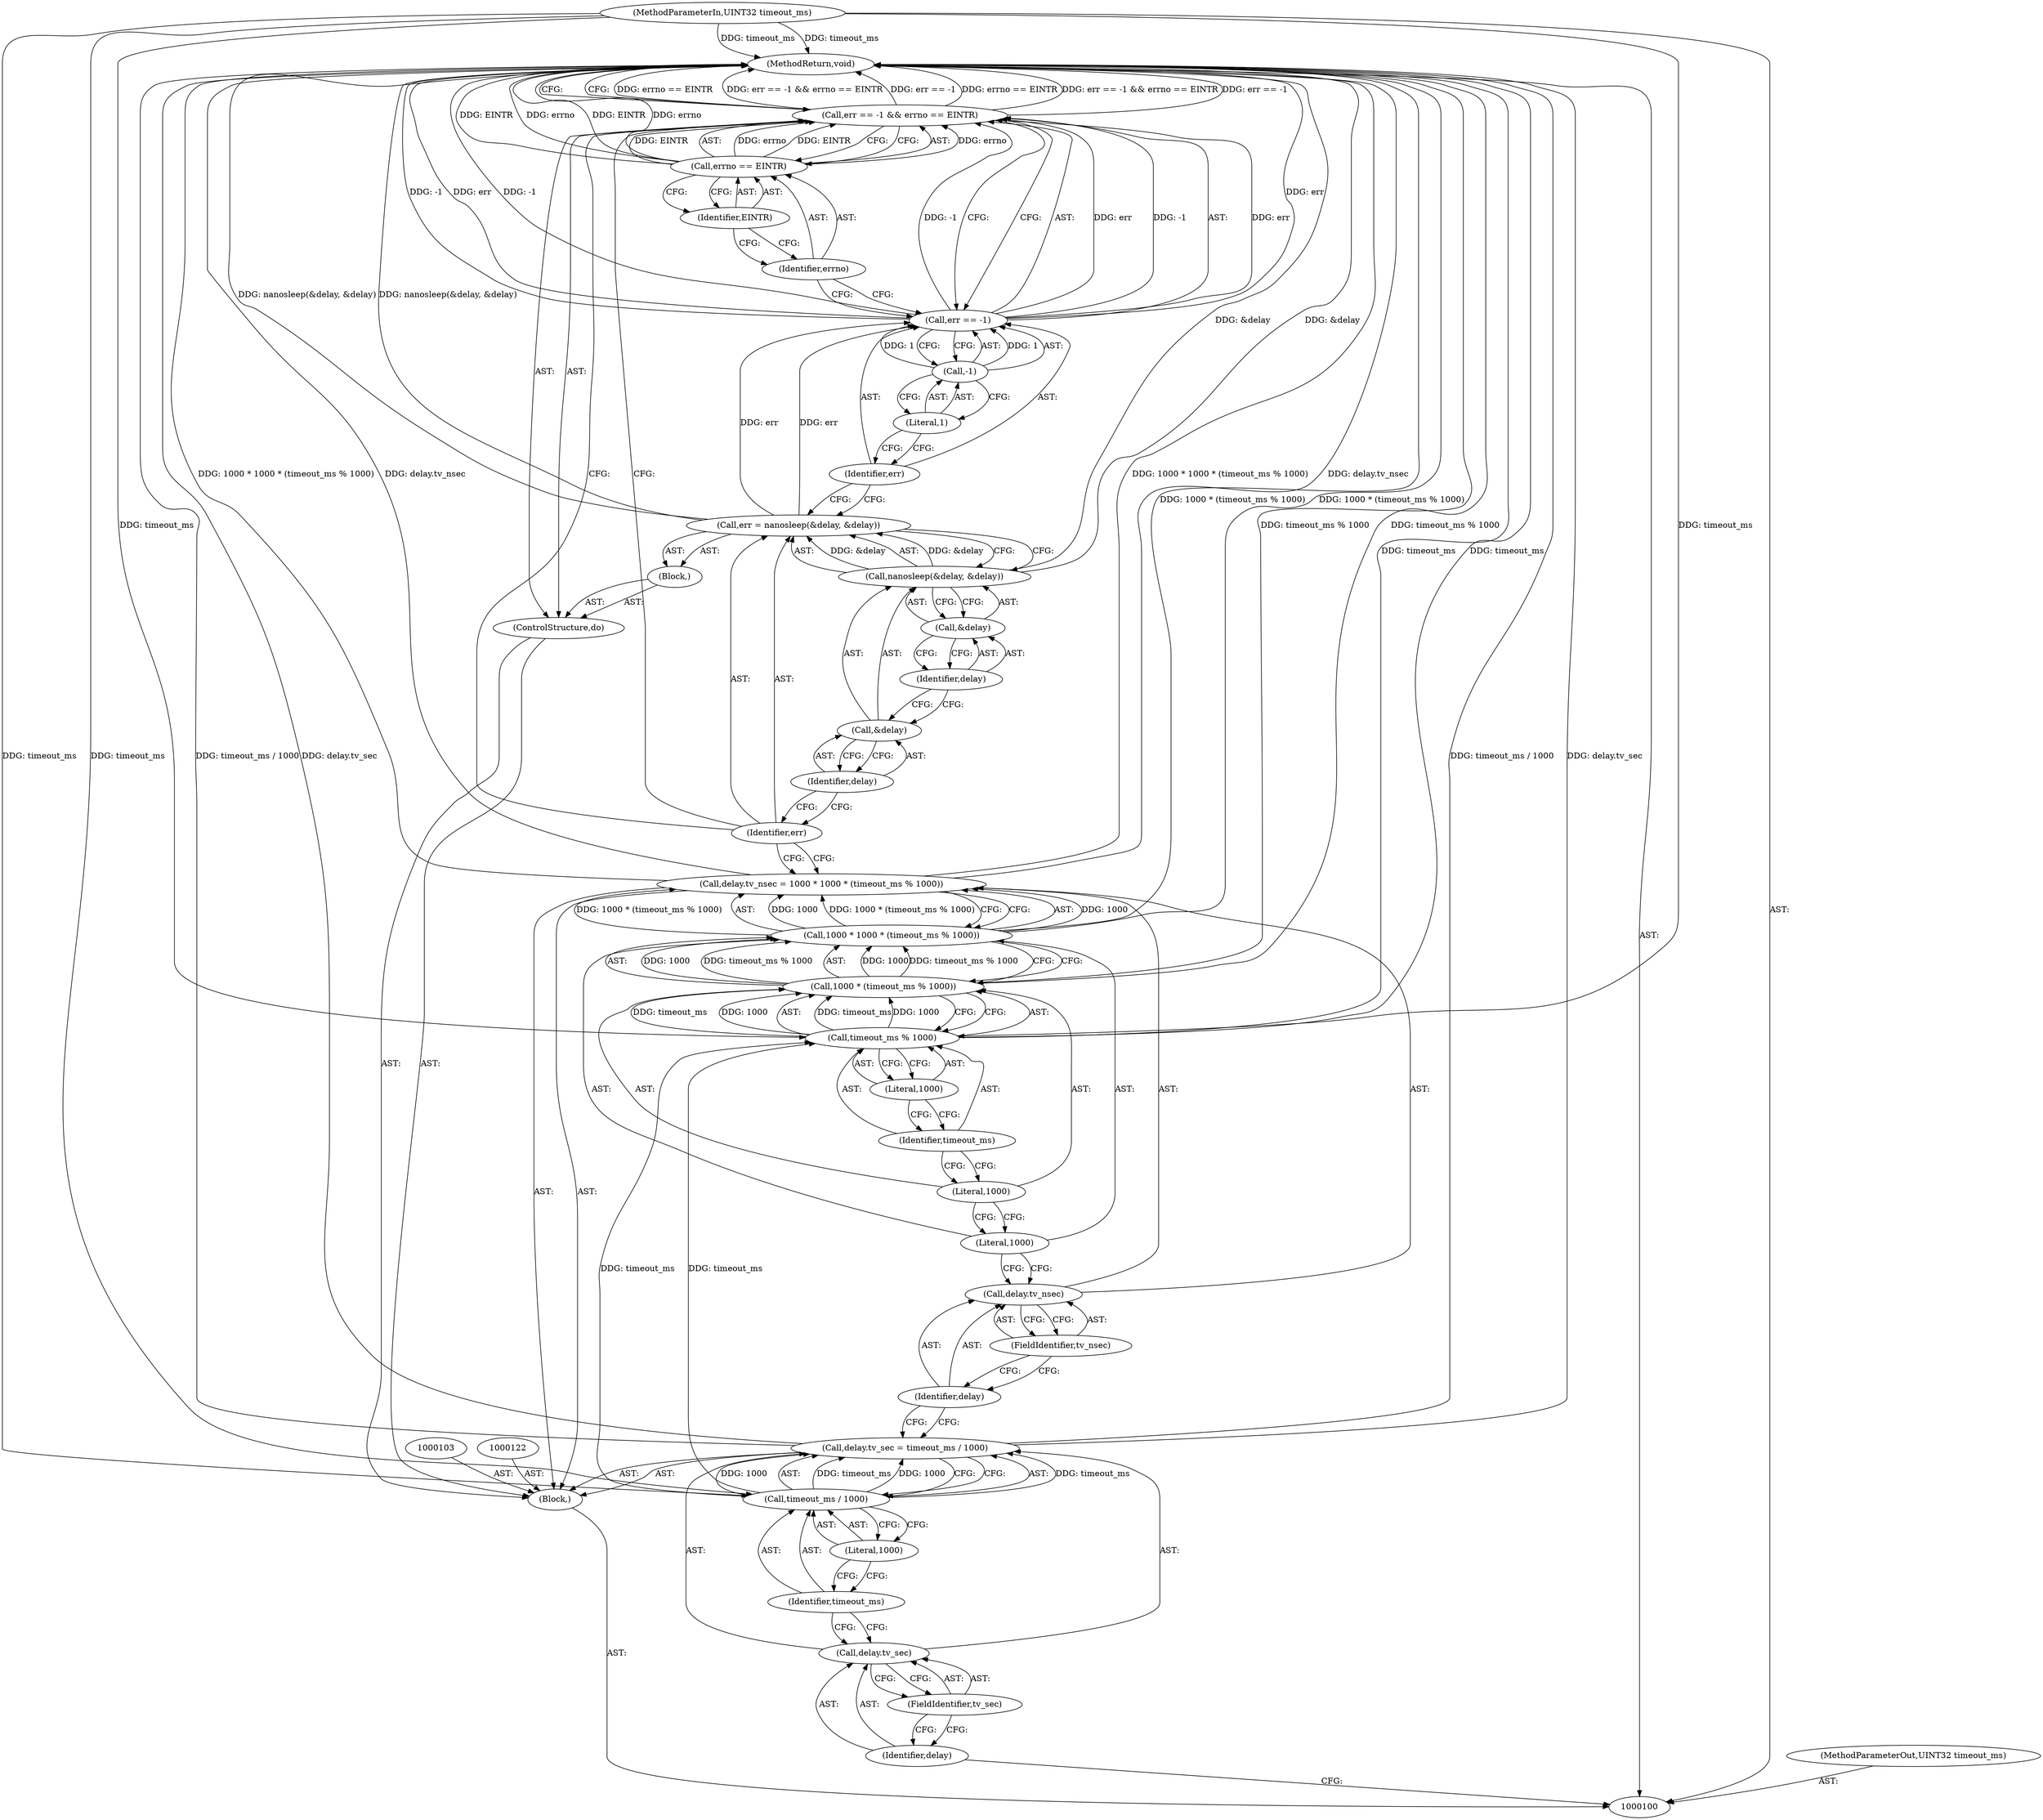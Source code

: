 digraph "1_Android_472271b153c5dc53c28beac55480a8d8434b2d5c_48" {
"1000140" [label="(MethodReturn,void)"];
"1000101" [label="(MethodParameterIn,UINT32 timeout_ms)"];
"1000195" [label="(MethodParameterOut,UINT32 timeout_ms)"];
"1000102" [label="(Block,)"];
"1000132" [label="(Call,err == -1 && errno == EINTR)"];
"1000133" [label="(Call,err == -1)"];
"1000134" [label="(Identifier,err)"];
"1000135" [label="(Call,-1)"];
"1000136" [label="(Literal,1)"];
"1000137" [label="(Call,errno == EINTR)"];
"1000138" [label="(Identifier,errno)"];
"1000139" [label="(Identifier,EINTR)"];
"1000108" [label="(Call,timeout_ms / 1000)"];
"1000109" [label="(Identifier,timeout_ms)"];
"1000104" [label="(Call,delay.tv_sec = timeout_ms / 1000)"];
"1000105" [label="(Call,delay.tv_sec)"];
"1000106" [label="(Identifier,delay)"];
"1000110" [label="(Literal,1000)"];
"1000107" [label="(FieldIdentifier,tv_sec)"];
"1000115" [label="(Call,1000 * 1000 * (timeout_ms % 1000))"];
"1000116" [label="(Literal,1000)"];
"1000111" [label="(Call,delay.tv_nsec = 1000 * 1000 * (timeout_ms % 1000))"];
"1000112" [label="(Call,delay.tv_nsec)"];
"1000113" [label="(Identifier,delay)"];
"1000117" [label="(Call,1000 * (timeout_ms % 1000))"];
"1000118" [label="(Literal,1000)"];
"1000119" [label="(Call,timeout_ms % 1000)"];
"1000120" [label="(Identifier,timeout_ms)"];
"1000121" [label="(Literal,1000)"];
"1000114" [label="(FieldIdentifier,tv_nsec)"];
"1000123" [label="(ControlStructure,do)"];
"1000124" [label="(Block,)"];
"1000127" [label="(Call,nanosleep(&delay, &delay))"];
"1000128" [label="(Call,&delay)"];
"1000129" [label="(Identifier,delay)"];
"1000130" [label="(Call,&delay)"];
"1000131" [label="(Identifier,delay)"];
"1000125" [label="(Call,err = nanosleep(&delay, &delay))"];
"1000126" [label="(Identifier,err)"];
"1000140" -> "1000100"  [label="AST: "];
"1000140" -> "1000132"  [label="CFG: "];
"1000115" -> "1000140"  [label="DDG: 1000 * (timeout_ms % 1000)"];
"1000127" -> "1000140"  [label="DDG: &delay"];
"1000104" -> "1000140"  [label="DDG: timeout_ms / 1000"];
"1000104" -> "1000140"  [label="DDG: delay.tv_sec"];
"1000133" -> "1000140"  [label="DDG: err"];
"1000133" -> "1000140"  [label="DDG: -1"];
"1000111" -> "1000140"  [label="DDG: 1000 * 1000 * (timeout_ms % 1000)"];
"1000111" -> "1000140"  [label="DDG: delay.tv_nsec"];
"1000125" -> "1000140"  [label="DDG: nanosleep(&delay, &delay)"];
"1000117" -> "1000140"  [label="DDG: timeout_ms % 1000"];
"1000132" -> "1000140"  [label="DDG: errno == EINTR"];
"1000132" -> "1000140"  [label="DDG: err == -1 && errno == EINTR"];
"1000132" -> "1000140"  [label="DDG: err == -1"];
"1000137" -> "1000140"  [label="DDG: EINTR"];
"1000137" -> "1000140"  [label="DDG: errno"];
"1000101" -> "1000140"  [label="DDG: timeout_ms"];
"1000119" -> "1000140"  [label="DDG: timeout_ms"];
"1000101" -> "1000100"  [label="AST: "];
"1000101" -> "1000140"  [label="DDG: timeout_ms"];
"1000101" -> "1000108"  [label="DDG: timeout_ms"];
"1000101" -> "1000119"  [label="DDG: timeout_ms"];
"1000195" -> "1000100"  [label="AST: "];
"1000102" -> "1000100"  [label="AST: "];
"1000103" -> "1000102"  [label="AST: "];
"1000104" -> "1000102"  [label="AST: "];
"1000111" -> "1000102"  [label="AST: "];
"1000122" -> "1000102"  [label="AST: "];
"1000123" -> "1000102"  [label="AST: "];
"1000132" -> "1000123"  [label="AST: "];
"1000132" -> "1000133"  [label="CFG: "];
"1000132" -> "1000137"  [label="CFG: "];
"1000133" -> "1000132"  [label="AST: "];
"1000137" -> "1000132"  [label="AST: "];
"1000126" -> "1000132"  [label="CFG: "];
"1000140" -> "1000132"  [label="CFG: "];
"1000132" -> "1000140"  [label="DDG: errno == EINTR"];
"1000132" -> "1000140"  [label="DDG: err == -1 && errno == EINTR"];
"1000132" -> "1000140"  [label="DDG: err == -1"];
"1000133" -> "1000132"  [label="DDG: err"];
"1000133" -> "1000132"  [label="DDG: -1"];
"1000137" -> "1000132"  [label="DDG: errno"];
"1000137" -> "1000132"  [label="DDG: EINTR"];
"1000133" -> "1000132"  [label="AST: "];
"1000133" -> "1000135"  [label="CFG: "];
"1000134" -> "1000133"  [label="AST: "];
"1000135" -> "1000133"  [label="AST: "];
"1000138" -> "1000133"  [label="CFG: "];
"1000132" -> "1000133"  [label="CFG: "];
"1000133" -> "1000140"  [label="DDG: err"];
"1000133" -> "1000140"  [label="DDG: -1"];
"1000133" -> "1000132"  [label="DDG: err"];
"1000133" -> "1000132"  [label="DDG: -1"];
"1000125" -> "1000133"  [label="DDG: err"];
"1000135" -> "1000133"  [label="DDG: 1"];
"1000134" -> "1000133"  [label="AST: "];
"1000134" -> "1000125"  [label="CFG: "];
"1000136" -> "1000134"  [label="CFG: "];
"1000135" -> "1000133"  [label="AST: "];
"1000135" -> "1000136"  [label="CFG: "];
"1000136" -> "1000135"  [label="AST: "];
"1000133" -> "1000135"  [label="CFG: "];
"1000135" -> "1000133"  [label="DDG: 1"];
"1000136" -> "1000135"  [label="AST: "];
"1000136" -> "1000134"  [label="CFG: "];
"1000135" -> "1000136"  [label="CFG: "];
"1000137" -> "1000132"  [label="AST: "];
"1000137" -> "1000139"  [label="CFG: "];
"1000138" -> "1000137"  [label="AST: "];
"1000139" -> "1000137"  [label="AST: "];
"1000132" -> "1000137"  [label="CFG: "];
"1000137" -> "1000140"  [label="DDG: EINTR"];
"1000137" -> "1000140"  [label="DDG: errno"];
"1000137" -> "1000132"  [label="DDG: errno"];
"1000137" -> "1000132"  [label="DDG: EINTR"];
"1000138" -> "1000137"  [label="AST: "];
"1000138" -> "1000133"  [label="CFG: "];
"1000139" -> "1000138"  [label="CFG: "];
"1000139" -> "1000137"  [label="AST: "];
"1000139" -> "1000138"  [label="CFG: "];
"1000137" -> "1000139"  [label="CFG: "];
"1000108" -> "1000104"  [label="AST: "];
"1000108" -> "1000110"  [label="CFG: "];
"1000109" -> "1000108"  [label="AST: "];
"1000110" -> "1000108"  [label="AST: "];
"1000104" -> "1000108"  [label="CFG: "];
"1000108" -> "1000104"  [label="DDG: timeout_ms"];
"1000108" -> "1000104"  [label="DDG: 1000"];
"1000101" -> "1000108"  [label="DDG: timeout_ms"];
"1000108" -> "1000119"  [label="DDG: timeout_ms"];
"1000109" -> "1000108"  [label="AST: "];
"1000109" -> "1000105"  [label="CFG: "];
"1000110" -> "1000109"  [label="CFG: "];
"1000104" -> "1000102"  [label="AST: "];
"1000104" -> "1000108"  [label="CFG: "];
"1000105" -> "1000104"  [label="AST: "];
"1000108" -> "1000104"  [label="AST: "];
"1000113" -> "1000104"  [label="CFG: "];
"1000104" -> "1000140"  [label="DDG: timeout_ms / 1000"];
"1000104" -> "1000140"  [label="DDG: delay.tv_sec"];
"1000108" -> "1000104"  [label="DDG: timeout_ms"];
"1000108" -> "1000104"  [label="DDG: 1000"];
"1000105" -> "1000104"  [label="AST: "];
"1000105" -> "1000107"  [label="CFG: "];
"1000106" -> "1000105"  [label="AST: "];
"1000107" -> "1000105"  [label="AST: "];
"1000109" -> "1000105"  [label="CFG: "];
"1000106" -> "1000105"  [label="AST: "];
"1000106" -> "1000100"  [label="CFG: "];
"1000107" -> "1000106"  [label="CFG: "];
"1000110" -> "1000108"  [label="AST: "];
"1000110" -> "1000109"  [label="CFG: "];
"1000108" -> "1000110"  [label="CFG: "];
"1000107" -> "1000105"  [label="AST: "];
"1000107" -> "1000106"  [label="CFG: "];
"1000105" -> "1000107"  [label="CFG: "];
"1000115" -> "1000111"  [label="AST: "];
"1000115" -> "1000117"  [label="CFG: "];
"1000116" -> "1000115"  [label="AST: "];
"1000117" -> "1000115"  [label="AST: "];
"1000111" -> "1000115"  [label="CFG: "];
"1000115" -> "1000140"  [label="DDG: 1000 * (timeout_ms % 1000)"];
"1000115" -> "1000111"  [label="DDG: 1000"];
"1000115" -> "1000111"  [label="DDG: 1000 * (timeout_ms % 1000)"];
"1000117" -> "1000115"  [label="DDG: 1000"];
"1000117" -> "1000115"  [label="DDG: timeout_ms % 1000"];
"1000116" -> "1000115"  [label="AST: "];
"1000116" -> "1000112"  [label="CFG: "];
"1000118" -> "1000116"  [label="CFG: "];
"1000111" -> "1000102"  [label="AST: "];
"1000111" -> "1000115"  [label="CFG: "];
"1000112" -> "1000111"  [label="AST: "];
"1000115" -> "1000111"  [label="AST: "];
"1000126" -> "1000111"  [label="CFG: "];
"1000111" -> "1000140"  [label="DDG: 1000 * 1000 * (timeout_ms % 1000)"];
"1000111" -> "1000140"  [label="DDG: delay.tv_nsec"];
"1000115" -> "1000111"  [label="DDG: 1000"];
"1000115" -> "1000111"  [label="DDG: 1000 * (timeout_ms % 1000)"];
"1000112" -> "1000111"  [label="AST: "];
"1000112" -> "1000114"  [label="CFG: "];
"1000113" -> "1000112"  [label="AST: "];
"1000114" -> "1000112"  [label="AST: "];
"1000116" -> "1000112"  [label="CFG: "];
"1000113" -> "1000112"  [label="AST: "];
"1000113" -> "1000104"  [label="CFG: "];
"1000114" -> "1000113"  [label="CFG: "];
"1000117" -> "1000115"  [label="AST: "];
"1000117" -> "1000119"  [label="CFG: "];
"1000118" -> "1000117"  [label="AST: "];
"1000119" -> "1000117"  [label="AST: "];
"1000115" -> "1000117"  [label="CFG: "];
"1000117" -> "1000140"  [label="DDG: timeout_ms % 1000"];
"1000117" -> "1000115"  [label="DDG: 1000"];
"1000117" -> "1000115"  [label="DDG: timeout_ms % 1000"];
"1000119" -> "1000117"  [label="DDG: timeout_ms"];
"1000119" -> "1000117"  [label="DDG: 1000"];
"1000118" -> "1000117"  [label="AST: "];
"1000118" -> "1000116"  [label="CFG: "];
"1000120" -> "1000118"  [label="CFG: "];
"1000119" -> "1000117"  [label="AST: "];
"1000119" -> "1000121"  [label="CFG: "];
"1000120" -> "1000119"  [label="AST: "];
"1000121" -> "1000119"  [label="AST: "];
"1000117" -> "1000119"  [label="CFG: "];
"1000119" -> "1000140"  [label="DDG: timeout_ms"];
"1000119" -> "1000117"  [label="DDG: timeout_ms"];
"1000119" -> "1000117"  [label="DDG: 1000"];
"1000108" -> "1000119"  [label="DDG: timeout_ms"];
"1000101" -> "1000119"  [label="DDG: timeout_ms"];
"1000120" -> "1000119"  [label="AST: "];
"1000120" -> "1000118"  [label="CFG: "];
"1000121" -> "1000120"  [label="CFG: "];
"1000121" -> "1000119"  [label="AST: "];
"1000121" -> "1000120"  [label="CFG: "];
"1000119" -> "1000121"  [label="CFG: "];
"1000114" -> "1000112"  [label="AST: "];
"1000114" -> "1000113"  [label="CFG: "];
"1000112" -> "1000114"  [label="CFG: "];
"1000123" -> "1000102"  [label="AST: "];
"1000124" -> "1000123"  [label="AST: "];
"1000132" -> "1000123"  [label="AST: "];
"1000124" -> "1000123"  [label="AST: "];
"1000125" -> "1000124"  [label="AST: "];
"1000127" -> "1000125"  [label="AST: "];
"1000127" -> "1000130"  [label="CFG: "];
"1000128" -> "1000127"  [label="AST: "];
"1000130" -> "1000127"  [label="AST: "];
"1000125" -> "1000127"  [label="CFG: "];
"1000127" -> "1000140"  [label="DDG: &delay"];
"1000127" -> "1000125"  [label="DDG: &delay"];
"1000128" -> "1000127"  [label="AST: "];
"1000128" -> "1000129"  [label="CFG: "];
"1000129" -> "1000128"  [label="AST: "];
"1000131" -> "1000128"  [label="CFG: "];
"1000129" -> "1000128"  [label="AST: "];
"1000129" -> "1000126"  [label="CFG: "];
"1000128" -> "1000129"  [label="CFG: "];
"1000130" -> "1000127"  [label="AST: "];
"1000130" -> "1000131"  [label="CFG: "];
"1000131" -> "1000130"  [label="AST: "];
"1000127" -> "1000130"  [label="CFG: "];
"1000131" -> "1000130"  [label="AST: "];
"1000131" -> "1000128"  [label="CFG: "];
"1000130" -> "1000131"  [label="CFG: "];
"1000125" -> "1000124"  [label="AST: "];
"1000125" -> "1000127"  [label="CFG: "];
"1000126" -> "1000125"  [label="AST: "];
"1000127" -> "1000125"  [label="AST: "];
"1000134" -> "1000125"  [label="CFG: "];
"1000125" -> "1000140"  [label="DDG: nanosleep(&delay, &delay)"];
"1000127" -> "1000125"  [label="DDG: &delay"];
"1000125" -> "1000133"  [label="DDG: err"];
"1000126" -> "1000125"  [label="AST: "];
"1000126" -> "1000132"  [label="CFG: "];
"1000126" -> "1000111"  [label="CFG: "];
"1000129" -> "1000126"  [label="CFG: "];
}
